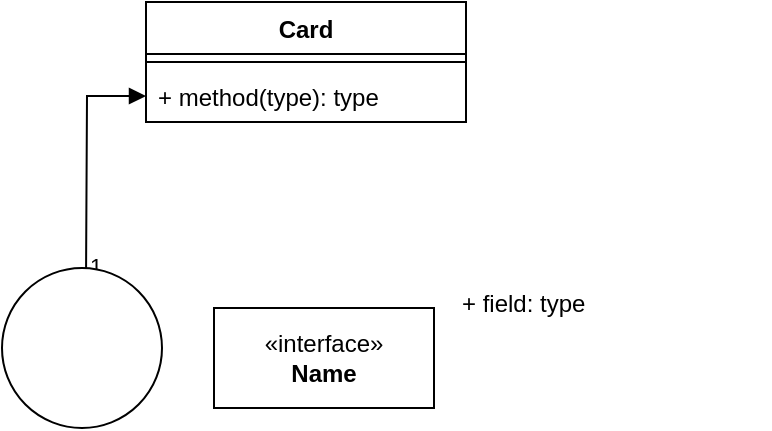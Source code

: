 <mxfile version="21.0.2" type="github">
  <diagram name="Pagina-1" id="CBLwQDbofsreDTT-fQaa">
    <mxGraphModel dx="880" dy="490" grid="0" gridSize="10" guides="1" tooltips="1" connect="1" arrows="1" fold="1" page="0" pageScale="1" pageWidth="827" pageHeight="1169" math="0" shadow="0">
      <root>
        <mxCell id="0" />
        <mxCell id="1" parent="0" />
        <mxCell id="UYvPg12PFbxxh_e5GYNj-1" value="Card" style="swimlane;fontStyle=1;align=center;verticalAlign=top;childLayout=stackLayout;horizontal=1;startSize=26;horizontalStack=0;resizeParent=1;resizeParentMax=0;resizeLast=0;collapsible=1;marginBottom=0;whiteSpace=wrap;html=1;" parent="1" vertex="1">
          <mxGeometry x="160" y="170" width="160" height="60" as="geometry" />
        </mxCell>
        <mxCell id="UYvPg12PFbxxh_e5GYNj-3" value="" style="line;strokeWidth=1;fillColor=none;align=left;verticalAlign=middle;spacingTop=-1;spacingLeft=3;spacingRight=3;rotatable=0;labelPosition=right;points=[];portConstraint=eastwest;strokeColor=inherit;" parent="UYvPg12PFbxxh_e5GYNj-1" vertex="1">
          <mxGeometry y="26" width="160" height="8" as="geometry" />
        </mxCell>
        <mxCell id="UYvPg12PFbxxh_e5GYNj-4" value="+ method(type): type" style="text;strokeColor=none;fillColor=none;align=left;verticalAlign=top;spacingLeft=4;spacingRight=4;overflow=hidden;rotatable=0;points=[[0,0.5],[1,0.5]];portConstraint=eastwest;whiteSpace=wrap;html=1;" parent="UYvPg12PFbxxh_e5GYNj-1" vertex="1">
          <mxGeometry y="34" width="160" height="26" as="geometry" />
        </mxCell>
        <mxCell id="UYvPg12PFbxxh_e5GYNj-8" value="name" style="endArrow=block;endFill=1;html=1;edgeStyle=orthogonalEdgeStyle;align=left;verticalAlign=top;rounded=0;" parent="1" target="UYvPg12PFbxxh_e5GYNj-4" edge="1">
          <mxGeometry x="-1" relative="1" as="geometry">
            <mxPoint x="130" y="310" as="sourcePoint" />
            <mxPoint x="490" y="610" as="targetPoint" />
          </mxGeometry>
        </mxCell>
        <mxCell id="UYvPg12PFbxxh_e5GYNj-9" value="1" style="edgeLabel;resizable=0;html=1;align=left;verticalAlign=bottom;" parent="UYvPg12PFbxxh_e5GYNj-8" connectable="0" vertex="1">
          <mxGeometry x="-1" relative="1" as="geometry" />
        </mxCell>
        <mxCell id="kG5Ni7945LOq_a0ZwqTN-1" value="&amp;laquo;interface&amp;raquo;&lt;br&gt;&lt;b&gt;Name&lt;/b&gt;" style="html=1;whiteSpace=wrap;" parent="1" vertex="1">
          <mxGeometry x="194" y="323" width="110" height="50" as="geometry" />
        </mxCell>
        <mxCell id="UYvPg12PFbxxh_e5GYNj-2" value="+ field: type" style="text;strokeColor=none;fillColor=none;align=left;verticalAlign=top;spacingLeft=4;spacingRight=4;overflow=hidden;rotatable=0;points=[[0,0.5],[1,0.5]];portConstraint=eastwest;whiteSpace=wrap;html=1;" parent="1" vertex="1">
          <mxGeometry x="312" y="307" width="160" height="24" as="geometry" />
        </mxCell>
        <mxCell id="tCCvNvbkk4rHkTFZozyE-1" value="" style="ellipse;whiteSpace=wrap;html=1;aspect=fixed;" vertex="1" parent="1">
          <mxGeometry x="88" y="303" width="80" height="80" as="geometry" />
        </mxCell>
      </root>
    </mxGraphModel>
  </diagram>
</mxfile>
